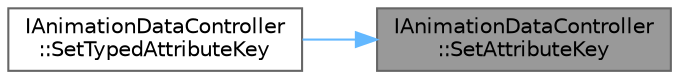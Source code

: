 digraph "IAnimationDataController::SetAttributeKey"
{
 // INTERACTIVE_SVG=YES
 // LATEX_PDF_SIZE
  bgcolor="transparent";
  edge [fontname=Helvetica,fontsize=10,labelfontname=Helvetica,labelfontsize=10];
  node [fontname=Helvetica,fontsize=10,shape=box,height=0.2,width=0.4];
  rankdir="RL";
  Node1 [id="Node000001",label="IAnimationDataController\l::SetAttributeKey",height=0.2,width=0.4,color="gray40", fillcolor="grey60", style="filled", fontcolor="black",tooltip="Sets a single key for the attribute with provided identifier."];
  Node1 -> Node2 [id="edge1_Node000001_Node000002",dir="back",color="steelblue1",style="solid",tooltip=" "];
  Node2 [id="Node000002",label="IAnimationDataController\l::SetTypedAttributeKey",height=0.2,width=0.4,color="grey40", fillcolor="white", style="filled",URL="$d5/db0/classIAnimationDataController.html#a5039ef6c66142fa8a0d7dd1b8ad0ecd3",tooltip="Sets a single key for the attribute with provided identifier."];
}

